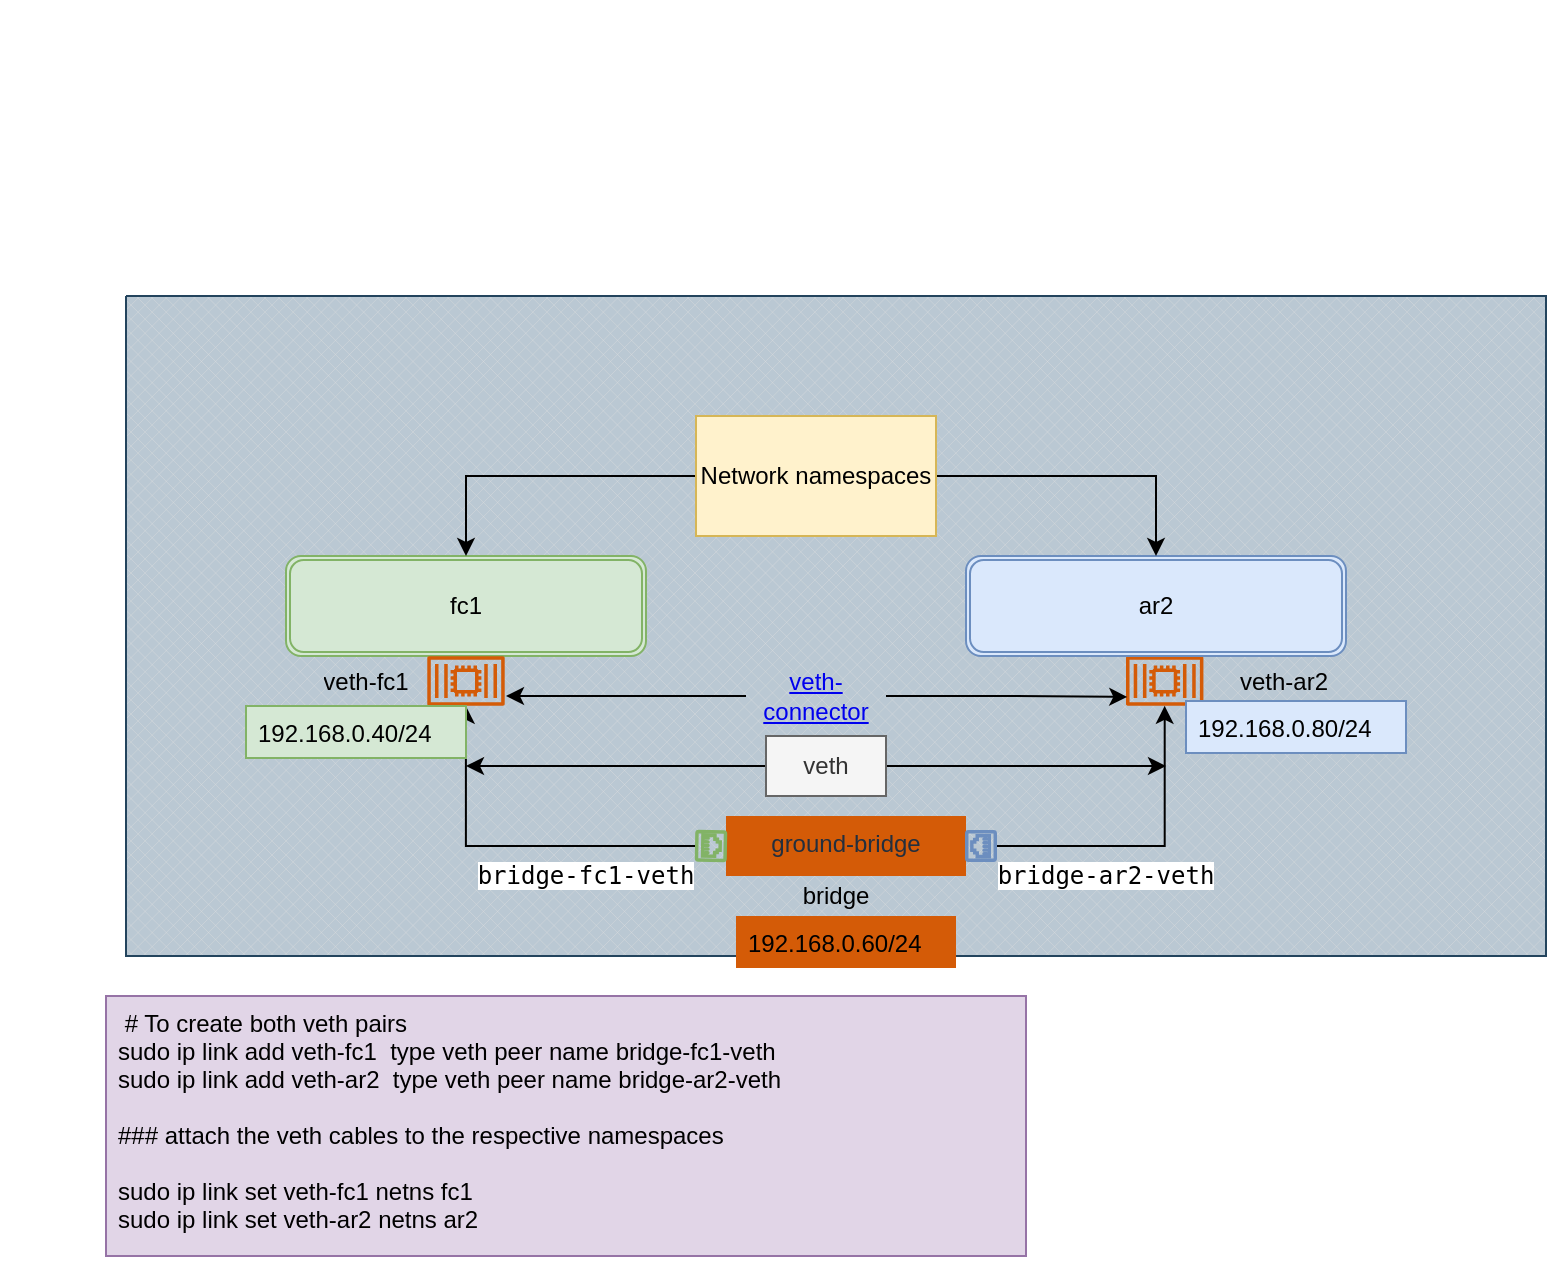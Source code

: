<mxfile version="17.3.0" type="github">
  <diagram id="EZSrads8m_0Tm62ML5ft" name="Page-1">
    <mxGraphModel dx="981" dy="485" grid="1" gridSize="10" guides="1" tooltips="1" connect="1" arrows="1" fold="1" page="1" pageScale="1" pageWidth="850" pageHeight="1100" math="0" shadow="0">
      <root>
        <mxCell id="0" />
        <mxCell id="1" parent="0" />
        <mxCell id="gavfD8Kqq-U7ce_5hhEk-49" value="" style="verticalLabelPosition=bottom;verticalAlign=top;html=1;shape=mxgraph.basic.patternFillRect;fillStyle=diagGrid;step=5;fillStrokeWidth=0.2;fillStrokeColor=#dddddd;fillColor=#bac8d3;gradientDirection=east;strokeColor=#23445d;" vertex="1" parent="1">
          <mxGeometry x="70" y="140" width="710" height="330" as="geometry" />
        </mxCell>
        <mxCell id="ev0Aeyr_KVsdnvNFJPEJ-19" value="&lt;div&gt;&lt;span&gt;ground-bridge&lt;/span&gt;&lt;/div&gt;" style="whiteSpace=wrap;html=1;verticalAlign=top;fillColor=#D45B07;strokeColor=none;fontColor=#232F3E;sketch=0;gradientColor=none;dashed=0;fontStyle=0;align=center;" parent="1" vertex="1">
          <mxGeometry x="370" y="400" width="120" height="30" as="geometry" />
        </mxCell>
        <mxCell id="ev0Aeyr_KVsdnvNFJPEJ-22" value="" style="sketch=0;outlineConnect=0;fontColor=#232F3E;gradientColor=none;fillColor=#D45B07;strokeColor=none;dashed=0;verticalLabelPosition=bottom;verticalAlign=top;align=center;html=1;fontSize=12;fontStyle=0;aspect=fixed;pointerEvents=1;shape=mxgraph.aws4.container_2;" parent="1" vertex="1">
          <mxGeometry x="570" y="320" width="38.71" height="25" as="geometry" />
        </mxCell>
        <mxCell id="ev0Aeyr_KVsdnvNFJPEJ-25" value="fc1" style="shape=ext;double=1;rounded=1;whiteSpace=wrap;html=1;fillColor=#d5e8d4;strokeColor=#82b366;" parent="1" vertex="1">
          <mxGeometry x="150" y="270" width="180" height="50" as="geometry" />
        </mxCell>
        <mxCell id="ev0Aeyr_KVsdnvNFJPEJ-26" value="ar2" style="shape=ext;double=1;rounded=1;whiteSpace=wrap;html=1;fillColor=#dae8fc;strokeColor=#6c8ebf;" parent="1" vertex="1">
          <mxGeometry x="490" y="270" width="190" height="50" as="geometry" />
        </mxCell>
        <mxCell id="ev0Aeyr_KVsdnvNFJPEJ-27" value="" style="sketch=0;outlineConnect=0;fontColor=#232F3E;gradientColor=none;fillColor=#D45B07;strokeColor=none;dashed=0;verticalLabelPosition=bottom;verticalAlign=top;align=center;html=1;fontSize=12;fontStyle=0;aspect=fixed;pointerEvents=1;shape=mxgraph.aws4.container_2;" parent="1" vertex="1">
          <mxGeometry x="220.64" y="320" width="38.71" height="25" as="geometry" />
        </mxCell>
        <mxCell id="gavfD8Kqq-U7ce_5hhEk-21" style="edgeStyle=orthogonalEdgeStyle;rounded=0;orthogonalLoop=1;jettySize=auto;html=1;" edge="1" parent="1" source="gavfD8Kqq-U7ce_5hhEk-16">
          <mxGeometry relative="1" as="geometry">
            <mxPoint x="260" y="340" as="targetPoint" />
          </mxGeometry>
        </mxCell>
        <mxCell id="gavfD8Kqq-U7ce_5hhEk-23" style="edgeStyle=orthogonalEdgeStyle;rounded=0;orthogonalLoop=1;jettySize=auto;html=1;entryX=0.016;entryY=0.821;entryDx=0;entryDy=0;entryPerimeter=0;" edge="1" parent="1" source="gavfD8Kqq-U7ce_5hhEk-16" target="ev0Aeyr_KVsdnvNFJPEJ-22">
          <mxGeometry relative="1" as="geometry" />
        </mxCell>
        <UserObject label="veth-connector" link="https://www.draw.io" id="gavfD8Kqq-U7ce_5hhEk-16">
          <mxCell style="text;html=1;strokeColor=none;fillColor=none;whiteSpace=wrap;align=center;verticalAlign=middle;fontColor=#0000EE;fontStyle=4;" vertex="1" parent="1">
            <mxGeometry x="380" y="320" width="70" height="40" as="geometry" />
          </mxCell>
        </UserObject>
        <UserObject label="veth-fc1&lt;br&gt;" placeholders="1" name="Variable" id="gavfD8Kqq-U7ce_5hhEk-17">
          <mxCell style="text;html=1;strokeColor=none;fillColor=none;align=center;verticalAlign=middle;whiteSpace=wrap;overflow=hidden;" vertex="1" parent="1">
            <mxGeometry x="150" y="322.5" width="80" height="20" as="geometry" />
          </mxCell>
        </UserObject>
        <UserObject label="bridge" placeholders="1" name="Variable" id="gavfD8Kqq-U7ce_5hhEk-18">
          <mxCell style="text;html=1;strokeColor=none;fillColor=none;align=center;verticalAlign=middle;whiteSpace=wrap;overflow=hidden;" vertex="1" parent="1">
            <mxGeometry x="385" y="430" width="80" height="20" as="geometry" />
          </mxCell>
        </UserObject>
        <UserObject label="&lt;span style=&quot;font-family: monospace&quot;&gt;&lt;span style=&quot;background-color: rgb(255 , 255 , 255)&quot;&gt;bridge-fc1-veth&lt;/span&gt;&lt;br&gt;&lt;/span&gt;" placeholders="1" name="Variable" id="gavfD8Kqq-U7ce_5hhEk-19">
          <mxCell style="text;html=1;strokeColor=none;fillColor=none;align=center;verticalAlign=middle;whiteSpace=wrap;overflow=hidden;" vertex="1" parent="1">
            <mxGeometry x="230" y="420" width="140" height="20" as="geometry" />
          </mxCell>
        </UserObject>
        <UserObject label="veth-ar2" placeholders="1" name="Variable" id="gavfD8Kqq-U7ce_5hhEk-20">
          <mxCell style="text;html=1;strokeColor=none;fillColor=none;align=center;verticalAlign=middle;whiteSpace=wrap;overflow=hidden;" vertex="1" parent="1">
            <mxGeometry x="608.71" y="322.5" width="80" height="20" as="geometry" />
          </mxCell>
        </UserObject>
        <mxCell id="gavfD8Kqq-U7ce_5hhEk-25" style="edgeStyle=orthogonalEdgeStyle;rounded=0;orthogonalLoop=1;jettySize=auto;html=1;" edge="1" parent="1" source="gavfD8Kqq-U7ce_5hhEk-24" target="ev0Aeyr_KVsdnvNFJPEJ-26">
          <mxGeometry relative="1" as="geometry" />
        </mxCell>
        <mxCell id="gavfD8Kqq-U7ce_5hhEk-26" style="edgeStyle=orthogonalEdgeStyle;rounded=0;orthogonalLoop=1;jettySize=auto;html=1;entryX=0.5;entryY=0;entryDx=0;entryDy=0;" edge="1" parent="1" source="gavfD8Kqq-U7ce_5hhEk-24" target="ev0Aeyr_KVsdnvNFJPEJ-25">
          <mxGeometry relative="1" as="geometry" />
        </mxCell>
        <mxCell id="gavfD8Kqq-U7ce_5hhEk-24" value="Network namespaces&lt;br&gt;" style="rounded=0;whiteSpace=wrap;html=1;fillColor=#fff2cc;strokeColor=#d6b656;" vertex="1" parent="1">
          <mxGeometry x="355" y="200" width="120" height="60" as="geometry" />
        </mxCell>
        <mxCell id="gavfD8Kqq-U7ce_5hhEk-27" value="" style="sketch=0;pointerEvents=1;shadow=0;dashed=0;html=1;strokeColor=#82b366;fillColor=#d5e8d4;aspect=fixed;labelPosition=center;verticalLabelPosition=bottom;verticalAlign=top;align=center;outlineConnect=0;shape=mxgraph.vvd.ethernet_port;rotation=-90;" vertex="1" parent="1">
          <mxGeometry x="NaN" y="NaN" width="15" height="NaN" as="geometry" />
        </mxCell>
        <mxCell id="gavfD8Kqq-U7ce_5hhEk-34" style="edgeStyle=orthogonalEdgeStyle;rounded=0;orthogonalLoop=1;jettySize=auto;html=1;" edge="1" parent="1" source="gavfD8Kqq-U7ce_5hhEk-28" target="ev0Aeyr_KVsdnvNFJPEJ-22">
          <mxGeometry relative="1" as="geometry" />
        </mxCell>
        <mxCell id="gavfD8Kqq-U7ce_5hhEk-28" value="" style="sketch=0;pointerEvents=1;shadow=0;dashed=0;html=1;strokeColor=#6c8ebf;fillColor=#dae8fc;aspect=fixed;labelPosition=center;verticalLabelPosition=bottom;verticalAlign=top;align=center;outlineConnect=0;shape=mxgraph.vvd.ethernet_port;rotation=90;" vertex="1" parent="1">
          <mxGeometry x="490" y="407.5" width="15" height="15" as="geometry" />
        </mxCell>
        <mxCell id="gavfD8Kqq-U7ce_5hhEk-33" style="edgeStyle=orthogonalEdgeStyle;rounded=0;orthogonalLoop=1;jettySize=auto;html=1;" edge="1" parent="1" source="gavfD8Kqq-U7ce_5hhEk-31" target="ev0Aeyr_KVsdnvNFJPEJ-27">
          <mxGeometry relative="1" as="geometry" />
        </mxCell>
        <mxCell id="gavfD8Kqq-U7ce_5hhEk-31" value="" style="sketch=0;pointerEvents=1;shadow=0;dashed=0;html=1;strokeColor=#82b366;fillColor=#d5e8d4;aspect=fixed;labelPosition=center;verticalLabelPosition=bottom;verticalAlign=top;align=center;outlineConnect=0;shape=mxgraph.vvd.ethernet_port;rotation=-89;" vertex="1" parent="1">
          <mxGeometry x="355" y="407.5" width="15" height="15" as="geometry" />
        </mxCell>
        <UserObject label="&lt;span style=&quot;font-family: monospace&quot;&gt;&lt;span style=&quot;background-color: rgb(255 , 255 , 255)&quot;&gt;bridge-ar2-veth&lt;/span&gt;&lt;br&gt;&lt;/span&gt;" placeholders="1" name="Variable" id="gavfD8Kqq-U7ce_5hhEk-35">
          <mxCell style="text;html=1;strokeColor=none;fillColor=none;align=center;verticalAlign=middle;whiteSpace=wrap;overflow=hidden;" vertex="1" parent="1">
            <mxGeometry x="490" y="420" width="140" height="20" as="geometry" />
          </mxCell>
        </UserObject>
        <mxCell id="gavfD8Kqq-U7ce_5hhEk-39" style="edgeStyle=orthogonalEdgeStyle;rounded=0;orthogonalLoop=1;jettySize=auto;html=1;" edge="1" parent="1" source="gavfD8Kqq-U7ce_5hhEk-38">
          <mxGeometry relative="1" as="geometry">
            <mxPoint x="590" y="375" as="targetPoint" />
          </mxGeometry>
        </mxCell>
        <mxCell id="gavfD8Kqq-U7ce_5hhEk-40" style="edgeStyle=orthogonalEdgeStyle;rounded=0;orthogonalLoop=1;jettySize=auto;html=1;" edge="1" parent="1" source="gavfD8Kqq-U7ce_5hhEk-38">
          <mxGeometry relative="1" as="geometry">
            <mxPoint x="240" y="375" as="targetPoint" />
          </mxGeometry>
        </mxCell>
        <mxCell id="gavfD8Kqq-U7ce_5hhEk-38" value="veth" style="text;html=1;strokeColor=#666666;fillColor=#f5f5f5;align=center;verticalAlign=middle;whiteSpace=wrap;rounded=0;fontColor=#333333;" vertex="1" parent="1">
          <mxGeometry x="390" y="360" width="60" height="30" as="geometry" />
        </mxCell>
        <mxCell id="gavfD8Kqq-U7ce_5hhEk-44" value=" # To create both veth pairs&#xa;sudo ip link add veth-fc1  type veth peer name bridge-fc1-veth&#xa;sudo ip link add veth-ar2  type veth peer name bridge-ar2-veth &#xa; &#xa;### attach the veth cables to the respective namespaces&#xa;&#xa;sudo ip link set veth-fc1 netns fc1   &#xa;sudo ip link set veth-ar2 netns ar2&#xa;&#xa;sudo ip link set veth-ar2 netns ar2  &#xa;" style="text;strokeColor=#9673a6;fillColor=#e1d5e7;align=left;verticalAlign=top;spacingLeft=4;spacingRight=4;overflow=hidden;rotatable=0;points=[[0,0.5],[1,0.5]];portConstraint=eastwest;" vertex="1" parent="1">
          <mxGeometry x="60" y="490" width="460" height="130" as="geometry" />
        </mxCell>
        <mxCell id="gavfD8Kqq-U7ce_5hhEk-46" value="192.168.0.40/24&#xa;" style="text;strokeColor=#82b366;fillColor=#d5e8d4;align=left;verticalAlign=top;spacingLeft=4;spacingRight=4;overflow=hidden;rotatable=0;points=[[0,0.5],[1,0.5]];portConstraint=eastwest;" vertex="1" parent="1">
          <mxGeometry x="130" y="345" width="110" height="26" as="geometry" />
        </mxCell>
        <mxCell id="gavfD8Kqq-U7ce_5hhEk-47" value="192.168.0.80/24&#xa;" style="text;strokeColor=#6c8ebf;fillColor=#dae8fc;align=left;verticalAlign=top;spacingLeft=4;spacingRight=4;overflow=hidden;rotatable=0;points=[[0,0.5],[1,0.5]];portConstraint=eastwest;" vertex="1" parent="1">
          <mxGeometry x="600" y="342.5" width="110" height="26" as="geometry" />
        </mxCell>
        <mxCell id="gavfD8Kqq-U7ce_5hhEk-48" value="192.168.0.60/24&#xa;" style="text;strokeColor=none;fillColor=#D45B07;align=left;verticalAlign=top;spacingLeft=4;spacingRight=4;overflow=hidden;rotatable=0;points=[[0,0.5],[1,0.5]];portConstraint=eastwest;" vertex="1" parent="1">
          <mxGeometry x="375" y="450" width="110" height="26" as="geometry" />
        </mxCell>
      </root>
    </mxGraphModel>
  </diagram>
</mxfile>
